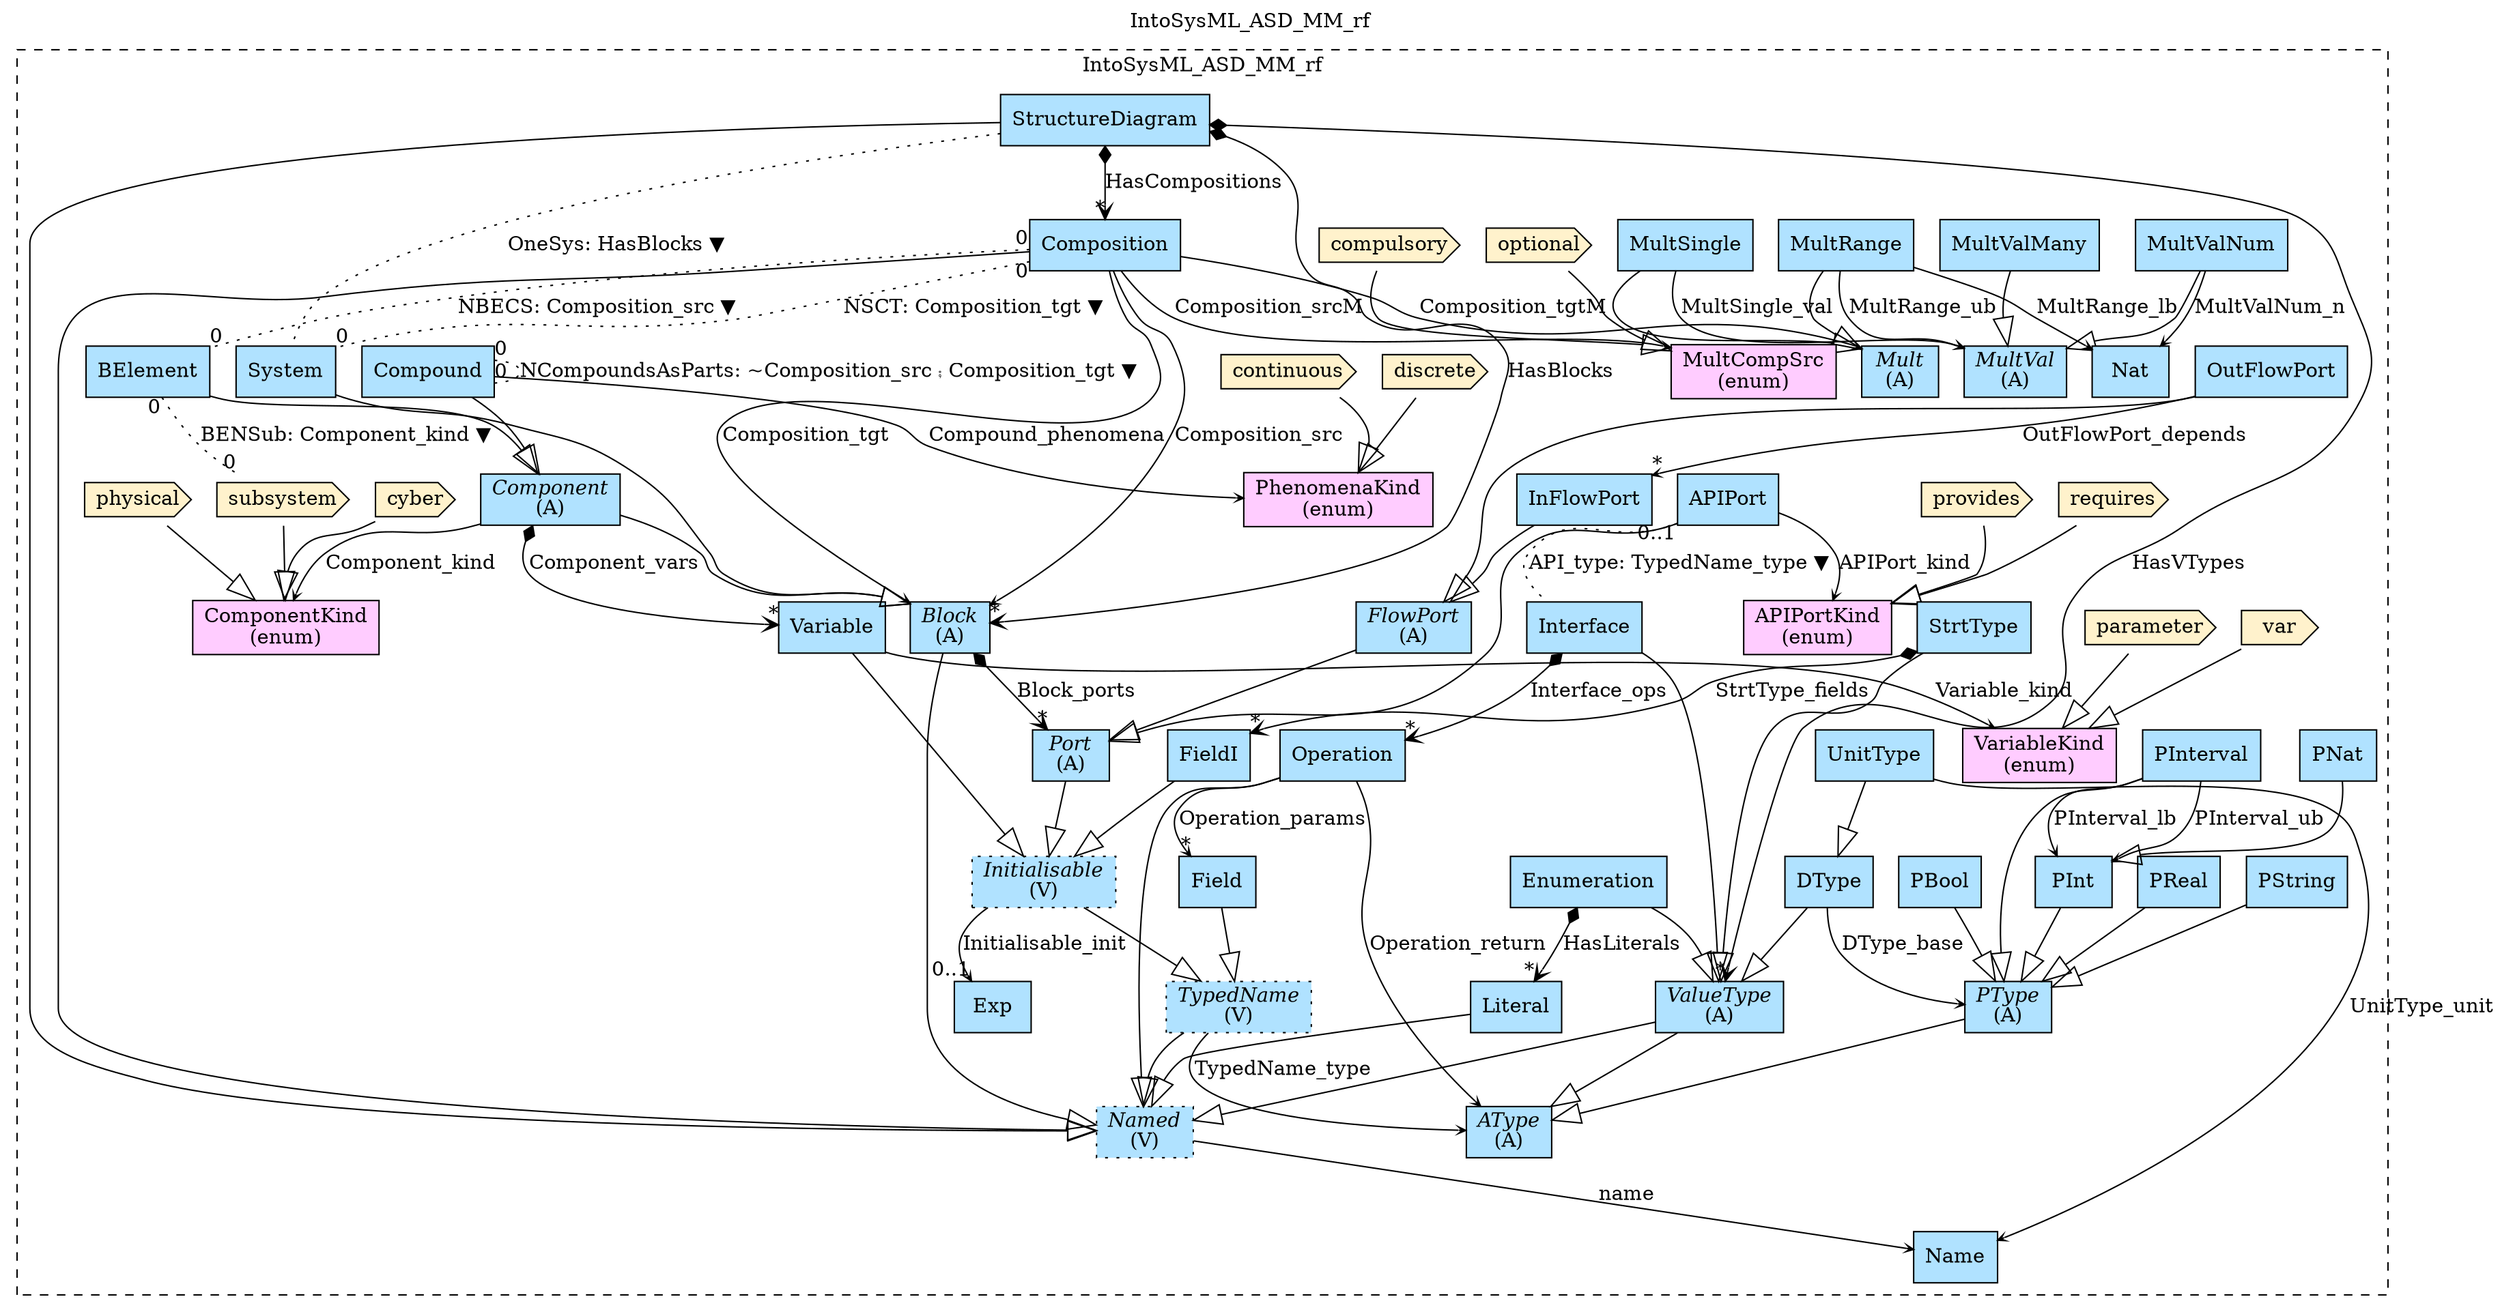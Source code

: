digraph {graph[label=IntoSysML_ASD_MM_rf,labelloc=tl,labelfontsize=12];
subgraph cluster_IntoSysML_ASD_MM_rf{style=dashed;label=IntoSysML_ASD_MM_rf;
"PType"[shape=record,fillcolor=lightskyblue1,style = filled,label=<{<I>PType</I><br/>(A)}>];
"PInt"[shape=record,fillcolor=lightskyblue1,style = filled,label="PInt"];
"PReal"[shape=record,fillcolor=lightskyblue1,style = filled,label="PReal"];
"PInterval"[shape=record,fillcolor=lightskyblue1,style = filled,label="PInterval"];
"PNat"[shape=record,fillcolor=lightskyblue1,style = filled,label="PNat"];
"PBool"[shape=record,fillcolor=lightskyblue1,style = filled,label="PBool"];
"PString"[shape=record,fillcolor=lightskyblue1,style = filled,label="PString"];
"AType"[shape=record,fillcolor=lightskyblue1,style = filled,label=<{<I>AType</I><br/>(A)}>];
"TypedName"[shape=record,fillcolor=lightskyblue1,style ="filled,dotted",label=<{<I>TypedName</I><br/>(V)}>];
"Initialisable"[shape=record,fillcolor=lightskyblue1,style ="filled,dotted",label=<{<I>Initialisable</I><br/>(V)}>];
"Exp"[shape=record,fillcolor=lightskyblue1,style = filled,label="Exp"];
"Field"[shape=record,fillcolor=lightskyblue1,style = filled,label="Field"];
"FieldI"[shape=record,fillcolor=lightskyblue1,style = filled,label="FieldI"];
"Variable"[shape=record,fillcolor=lightskyblue1,style = filled,label="Variable"];
"var"[shape=cds,fillcolor="#FFF2CC",style = filled,label="var"];
"parameter"[shape=cds,fillcolor="#FFF2CC",style = filled,label="parameter"];
"VariableKind"[shape=record,fillcolor="#FFCCFF",style = filled,label="VariableKind\l(enum)"];
"Port"[shape=record,fillcolor=lightskyblue1,style = filled,label=<{<I>Port</I><br/>(A)}>];
"FlowPort"[shape=record,fillcolor=lightskyblue1,style = filled,label=<{<I>FlowPort</I><br/>(A)}>];
"APIPort"[shape=record,fillcolor=lightskyblue1,style = filled,label="APIPort"];
"InFlowPort"[shape=record,fillcolor=lightskyblue1,style = filled,label="InFlowPort"];
"OutFlowPort"[shape=record,fillcolor=lightskyblue1,style = filled,label="OutFlowPort"];
"requires"[shape=cds,fillcolor="#FFF2CC",style = filled,label="requires"];
"provides"[shape=cds,fillcolor="#FFF2CC",style = filled,label="provides"];
"APIPortKind"[shape=record,fillcolor="#FFCCFF",style = filled,label="APIPortKind\l(enum)"];
"System"[shape=record,fillcolor=lightskyblue1,style = filled,label="System"];
"Component"[shape=record,fillcolor=lightskyblue1,style = filled,label=<{<I>Component</I><br/>(A)}>];
"Compound"[shape=record,fillcolor=lightskyblue1,style = filled,label="Compound"];
"BElement"[shape=record,fillcolor=lightskyblue1,style = filled,label="BElement"];
"cyber"[shape=cds,fillcolor="#FFF2CC",style = filled,label="cyber"];
"subsystem"[shape=cds,fillcolor="#FFF2CC",style = filled,label="subsystem"];
"physical"[shape=cds,fillcolor="#FFF2CC",style = filled,label="physical"];
"ComponentKind"[shape=record,fillcolor="#FFCCFF",style = filled,label="ComponentKind\l(enum)"];
"discrete"[shape=cds,fillcolor="#FFF2CC",style = filled,label="discrete"];
"continuous"[shape=cds,fillcolor="#FFF2CC",style = filled,label="continuous"];
"PhenomenaKind"[shape=record,fillcolor="#FFCCFF",style = filled,label="PhenomenaKind\l(enum)"];
"MultValMany"[shape=record,fillcolor=lightskyblue1,style = filled,label="MultValMany"];
"MultValNum"[shape=record,fillcolor=lightskyblue1,style = filled,label="MultValNum"];
"MultVal"[shape=record,fillcolor=lightskyblue1,style = filled,label=<{<I>MultVal</I><br/>(A)}>];
"Nat"[shape=record,fillcolor=lightskyblue1,style = filled,label="Nat"];
"MultRange"[shape=record,fillcolor=lightskyblue1,style = filled,label="MultRange"];
"MultSingle"[shape=record,fillcolor=lightskyblue1,style = filled,label="MultSingle"];
"MultCompSrc"[shape=record,fillcolor="#FFCCFF",style = filled,label="MultCompSrc\l(enum)"];
"compulsory"[shape=cds,fillcolor="#FFF2CC",style = filled,label="compulsory"];
"optional"[shape=cds,fillcolor="#FFF2CC",style = filled,label="optional"];
"Mult"[shape=record,fillcolor=lightskyblue1,style = filled,label=<{<I>Mult</I><br/>(A)}>];
"Operation"[shape=record,fillcolor=lightskyblue1,style = filled,label="Operation"];
"Interface"[shape=record,fillcolor=lightskyblue1,style = filled,label="Interface"];
"StrtType"[shape=record,fillcolor=lightskyblue1,style = filled,label="StrtType"];
"Literal"[shape=record,fillcolor=lightskyblue1,style = filled,label="Literal"];
"Enumeration"[shape=record,fillcolor=lightskyblue1,style = filled,label="Enumeration"];
"UnitType"[shape=record,fillcolor=lightskyblue1,style = filled,label="UnitType"];
"DType"[shape=record,fillcolor=lightskyblue1,style = filled,label="DType"];
"Composition"[shape=record,fillcolor=lightskyblue1,style = filled,label="Composition"];
"ValueType"[shape=record,fillcolor=lightskyblue1,style = filled,label=<{<I>ValueType</I><br/>(A)}>];
"Block"[shape=record,fillcolor=lightskyblue1,style = filled,label=<{<I>Block</I><br/>(A)}>];
"StructureDiagram"[shape=record,fillcolor=lightskyblue1,style = filled,label="StructureDiagram"];
"Named"[shape=record,fillcolor=lightskyblue1,style ="filled,dotted",label=<{<I>Named</I><br/>(V)}>];
"Name"[shape=record,fillcolor=lightskyblue1,style = filled,label="Name"];

"Named"->"Name"[label="name",arrowhead=vee,headlabel="",arrowsize=.5];
"StructureDiagram"->"Block"[label="HasBlocks",arrowhead=vee,arrowtail=diamond,dir=both,headlabel="*"];
"StructureDiagram"->"ValueType"[label="HasVTypes",arrowhead=vee,arrowtail=diamond,dir=both,headlabel="*"];
"StructureDiagram"->"Composition"[label="HasCompositions",arrowhead=vee,arrowtail=diamond,dir=both,headlabel="*"];
"StructureDiagram"->"Named"[arrowhead=onormal,arrowsize=2.0];
"Block"->"Named"[arrowhead=onormal,arrowsize=2.0];
"ValueType"->"Named"[arrowhead=onormal,arrowsize=2.0];
"Composition"->"Named"[arrowhead=onormal,arrowsize=2.0];
"ValueType"->"AType"[arrowhead=onormal,arrowsize=2.0];
"DType"->"PType"[label="DType_base",arrowhead=vee,headlabel="",arrowsize=.5];
"DType"->"ValueType"[arrowhead=onormal,arrowsize=2.0];
"UnitType"->"DType"[arrowhead=onormal,arrowsize=2.0];
"UnitType"->"Name"[label="UnitType_unit",arrowhead=vee,headlabel="",arrowsize=.5];
"Enumeration"->"Literal"[label="HasLiterals",arrowhead=vee,arrowtail=diamond,dir=both,headlabel="*"];
"Enumeration"->"ValueType"[arrowhead=onormal,arrowsize=2.0];
"StrtType"->"ValueType"[arrowhead=onormal,arrowsize=2.0];
"Literal"->"Named"[arrowhead=onormal,arrowsize=2.0];
"StrtType"->"FieldI"[label="StrtType_fields",arrowhead=vee,arrowtail=diamond,dir=both,headlabel="*"];
"Interface"->"ValueType"[arrowhead=onormal,arrowsize=2.0];
"Operation"->"Named"[arrowhead=onormal,arrowsize=2.0];
"Interface"->"Operation"[label="Interface_ops",arrowhead=vee,arrowtail=diamond,dir=both,headlabel="*"];
"Operation"->"AType"[label="Operation_return",arrowhead=vee,headlabel="",arrowsize=.5];
"Operation"->"Field"[label="Operation_params",arrowhead=vee,headlabel="*",arrowsize=.5];
"Composition"->"Block"[label="Composition_src",arrowhead=vee,headlabel="",arrowsize=.5];
"Composition"->"Block"[label="Composition_tgt",arrowhead=vee,headlabel="",arrowsize=.5];
"optional"->"MultCompSrc"[arrowhead=onormal,arrowsize=2.0];
"compulsory"->"MultCompSrc"[arrowhead=onormal,arrowsize=2.0];
"Composition"->"MultCompSrc"[label="Composition_srcM",arrowhead=vee,headlabel="",arrowsize=.5];
"Composition"->"Mult"[label="Composition_tgtM",arrowhead=vee,headlabel="",arrowsize=.5];
"MultSingle"->"Mult"[arrowhead=onormal,arrowsize=2.0];
"MultRange"->"Mult"[arrowhead=onormal,arrowsize=2.0];
"MultValNum"->"MultVal"[arrowhead=onormal,arrowsize=2.0];
"MultValMany"->"MultVal"[arrowhead=onormal,arrowsize=2.0];
"MultRange"->"Nat"[label="MultRange_lb",arrowhead=vee,headlabel="",arrowsize=.5];
"MultValNum"->"Nat"[label="MultValNum_n",arrowhead=vee,headlabel="",arrowsize=.5];
"MultSingle"->"MultVal"[label="MultSingle_val",arrowhead=vee,headlabel="",arrowsize=.5];
"MultRange"->"MultVal"[label="MultRange_ub",arrowhead=vee,headlabel="",arrowsize=.5];
"Compound"->"Compound"[label="NCompoundsAsParts: ~Composition_src ⨾ Composition_tgt ▼",dir=none,taillabel="0",headlabel="0",style=dotted];
"APIPort"->"Interface"[label="API_type: TypedName_type ▼",dir=none,taillabel="0..1",headlabel="",style=dotted];
"BElement"->"subsystem"[label="BENSub: Component_kind ▼",dir=none,taillabel="0",headlabel="0",style=dotted];
"Composition"->"BElement"[label="NBECS: Composition_src ▼",dir=none,taillabel="0",headlabel="0",style=dotted];
"Composition"->"System"[label="NSCT: Composition_tgt ▼",dir=none,taillabel="0",headlabel="0",style=dotted];
"StructureDiagram"->"System"[label="OneSys: HasBlocks ▼",dir=none,taillabel="",headlabel="",style=dotted];
"Compound"->"PhenomenaKind"[label="Compound_phenomena",arrowhead=vee,headlabel="",arrowsize=.5];
"continuous"->"PhenomenaKind"[arrowhead=onormal,arrowsize=2.0];
"discrete"->"PhenomenaKind"[arrowhead=onormal,arrowsize=2.0];
"Component"->"ComponentKind"[label="Component_kind",arrowhead=vee,headlabel="",arrowsize=.5];
"physical"->"ComponentKind"[arrowhead=onormal,arrowsize=2.0];
"subsystem"->"ComponentKind"[arrowhead=onormal,arrowsize=2.0];
"cyber"->"ComponentKind"[arrowhead=onormal,arrowsize=2.0];
"BElement"->"Component"[arrowhead=onormal,arrowsize=2.0];
"Compound"->"Component"[arrowhead=onormal,arrowsize=2.0];
"Component"->"Variable"[label="Component_vars",arrowhead=vee,arrowtail=diamond,dir=both,headlabel="*"];
"Block"->"Port"[label="Block_ports",arrowhead=vee,arrowtail=diamond,dir=both,headlabel="*"];
"Component"->"Block"[arrowhead=onormal,arrowsize=2.0];
"System"->"Block"[arrowhead=onormal,arrowsize=2.0];
"OutFlowPort"->"InFlowPort"[label="OutFlowPort_depends",arrowhead=vee,headlabel="*",arrowsize=.5];
"OutFlowPort"->"FlowPort"[arrowhead=onormal,arrowsize=2.0];
"InFlowPort"->"FlowPort"[arrowhead=onormal,arrowsize=2.0];
"APIPort"->"Port"[arrowhead=onormal,arrowsize=2.0];
"FlowPort"->"Port"[arrowhead=onormal,arrowsize=2.0];
"Port"->"Initialisable"[arrowhead=onormal,arrowsize=2.0];
"APIPort"->"APIPortKind"[label="APIPort_kind",arrowhead=vee,headlabel="",arrowsize=.5];
"provides"->"APIPortKind"[arrowhead=onormal,arrowsize=2.0];
"requires"->"APIPortKind"[arrowhead=onormal,arrowsize=2.0];
"Variable"->"Initialisable"[arrowhead=onormal,arrowsize=2.0];
"FieldI"->"Initialisable"[arrowhead=onormal,arrowsize=2.0];
"Initialisable"->"TypedName"[arrowhead=onormal,arrowsize=2.0];
"Field"->"TypedName"[arrowhead=onormal,arrowsize=2.0];
"TypedName"->"Named"[arrowhead=onormal,arrowsize=2.0];
"Initialisable"->"Exp"[label="Initialisable_init",arrowhead=vee,headlabel="0..1",arrowsize=.5];
"TypedName"->"AType"[label="TypedName_type",arrowhead=vee,headlabel="",arrowsize=.5];
"Variable"->"VariableKind"[label="Variable_kind",arrowhead=vee,headlabel="",arrowsize=.5];
"parameter"->"VariableKind"[arrowhead=onormal,arrowsize=2.0];
"var"->"VariableKind"[arrowhead=onormal,arrowsize=2.0];
"PType"->"AType"[arrowhead=onormal,arrowsize=2.0];
"PInterval"->"PInt"[label="PInterval_ub",arrowhead=vee,headlabel="",arrowsize=.5];
"PInterval"->"PInt"[label="PInterval_lb",arrowhead=vee,headlabel="",arrowsize=.5];
"PString"->"PType"[arrowhead=onormal,arrowsize=2.0];
"PBool"->"PType"[arrowhead=onormal,arrowsize=2.0];
"PInterval"->"PType"[arrowhead=onormal,arrowsize=2.0];
"PReal"->"PType"[arrowhead=onormal,arrowsize=2.0];
"PInt"->"PType"[arrowhead=onormal,arrowsize=2.0];
"PNat"->"PInt"[arrowhead=onormal,arrowsize=2.0];

}
}